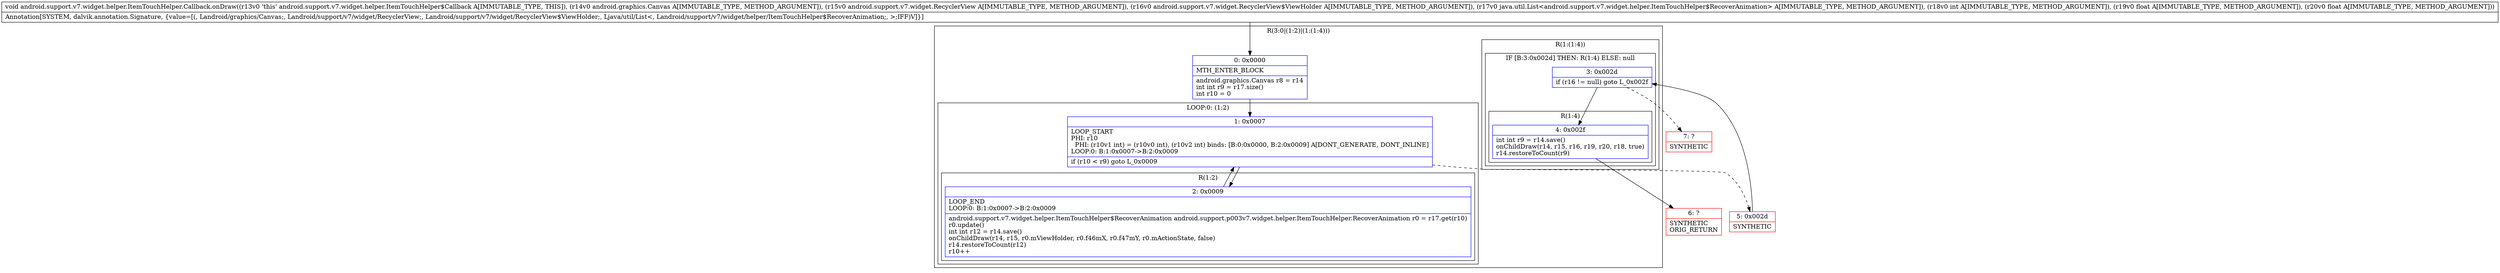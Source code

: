digraph "CFG forandroid.support.v7.widget.helper.ItemTouchHelper.Callback.onDraw(Landroid\/graphics\/Canvas;Landroid\/support\/v7\/widget\/RecyclerView;Landroid\/support\/v7\/widget\/RecyclerView$ViewHolder;Ljava\/util\/List;IFF)V" {
subgraph cluster_Region_714185342 {
label = "R(3:0|(1:2)|(1:(1:4)))";
node [shape=record,color=blue];
Node_0 [shape=record,label="{0\:\ 0x0000|MTH_ENTER_BLOCK\l|android.graphics.Canvas r8 = r14\lint int r9 = r17.size()\lint r10 = 0\l}"];
subgraph cluster_LoopRegion_535776884 {
label = "LOOP:0: (1:2)";
node [shape=record,color=blue];
Node_1 [shape=record,label="{1\:\ 0x0007|LOOP_START\lPHI: r10 \l  PHI: (r10v1 int) = (r10v0 int), (r10v2 int) binds: [B:0:0x0000, B:2:0x0009] A[DONT_GENERATE, DONT_INLINE]\lLOOP:0: B:1:0x0007\-\>B:2:0x0009\l|if (r10 \< r9) goto L_0x0009\l}"];
subgraph cluster_Region_1908375907 {
label = "R(1:2)";
node [shape=record,color=blue];
Node_2 [shape=record,label="{2\:\ 0x0009|LOOP_END\lLOOP:0: B:1:0x0007\-\>B:2:0x0009\l|android.support.v7.widget.helper.ItemTouchHelper$RecoverAnimation android.support.p003v7.widget.helper.ItemTouchHelper.RecoverAnimation r0 = r17.get(r10)\lr0.update()\lint int r12 = r14.save()\lonChildDraw(r14, r15, r0.mViewHolder, r0.f46mX, r0.f47mY, r0.mActionState, false)\lr14.restoreToCount(r12)\lr10++\l}"];
}
}
subgraph cluster_Region_214637349 {
label = "R(1:(1:4))";
node [shape=record,color=blue];
subgraph cluster_IfRegion_1386798435 {
label = "IF [B:3:0x002d] THEN: R(1:4) ELSE: null";
node [shape=record,color=blue];
Node_3 [shape=record,label="{3\:\ 0x002d|if (r16 != null) goto L_0x002f\l}"];
subgraph cluster_Region_763920584 {
label = "R(1:4)";
node [shape=record,color=blue];
Node_4 [shape=record,label="{4\:\ 0x002f|int int r9 = r14.save()\lonChildDraw(r14, r15, r16, r19, r20, r18, true)\lr14.restoreToCount(r9)\l}"];
}
}
}
}
Node_5 [shape=record,color=red,label="{5\:\ 0x002d|SYNTHETIC\l}"];
Node_6 [shape=record,color=red,label="{6\:\ ?|SYNTHETIC\lORIG_RETURN\l}"];
Node_7 [shape=record,color=red,label="{7\:\ ?|SYNTHETIC\l}"];
MethodNode[shape=record,label="{void android.support.v7.widget.helper.ItemTouchHelper.Callback.onDraw((r13v0 'this' android.support.v7.widget.helper.ItemTouchHelper$Callback A[IMMUTABLE_TYPE, THIS]), (r14v0 android.graphics.Canvas A[IMMUTABLE_TYPE, METHOD_ARGUMENT]), (r15v0 android.support.v7.widget.RecyclerView A[IMMUTABLE_TYPE, METHOD_ARGUMENT]), (r16v0 android.support.v7.widget.RecyclerView$ViewHolder A[IMMUTABLE_TYPE, METHOD_ARGUMENT]), (r17v0 java.util.List\<android.support.v7.widget.helper.ItemTouchHelper$RecoverAnimation\> A[IMMUTABLE_TYPE, METHOD_ARGUMENT]), (r18v0 int A[IMMUTABLE_TYPE, METHOD_ARGUMENT]), (r19v0 float A[IMMUTABLE_TYPE, METHOD_ARGUMENT]), (r20v0 float A[IMMUTABLE_TYPE, METHOD_ARGUMENT]))  | Annotation[SYSTEM, dalvik.annotation.Signature, \{value=[(, Landroid\/graphics\/Canvas;, Landroid\/support\/v7\/widget\/RecyclerView;, Landroid\/support\/v7\/widget\/RecyclerView$ViewHolder;, Ljava\/util\/List\<, Landroid\/support\/v7\/widget\/helper\/ItemTouchHelper$RecoverAnimation;, \>;IFF)V]\}]\l}"];
MethodNode -> Node_0;
Node_0 -> Node_1;
Node_1 -> Node_2;
Node_1 -> Node_5[style=dashed];
Node_2 -> Node_1;
Node_3 -> Node_4;
Node_3 -> Node_7[style=dashed];
Node_4 -> Node_6;
Node_5 -> Node_3;
}

